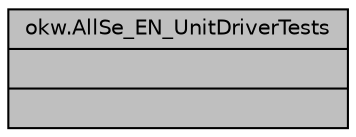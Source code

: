 digraph "okw.AllSe_EN_UnitDriverTests"
{
 // INTERACTIVE_SVG=YES
 // LATEX_PDF_SIZE
  edge [fontname="Helvetica",fontsize="10",labelfontname="Helvetica",labelfontsize="10"];
  node [fontname="Helvetica",fontsize="10",shape=record];
  Node1 [label="{okw.AllSe_EN_UnitDriverTests\n||}",height=0.2,width=0.4,color="black", fillcolor="grey75", style="filled", fontcolor="black",tooltip=" "];
}
